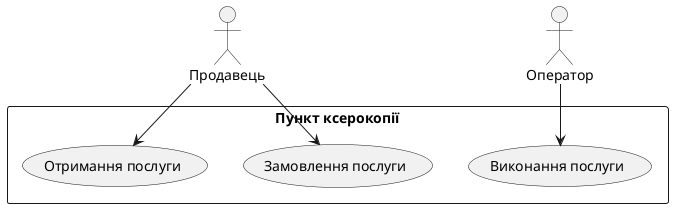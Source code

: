 @startuml precedents

actor Продавець
actor Оператор

rectangle "Пункт ксерокопії" {
usecase "Замовлення послуги" as UC1
usecase "Отримання послуги" as UC2
usecase "Виконання послуги" as UC3
}

:Продавець: --> UC1
:Продавець: --> UC2
:Оператор: --> UC3
@enduml